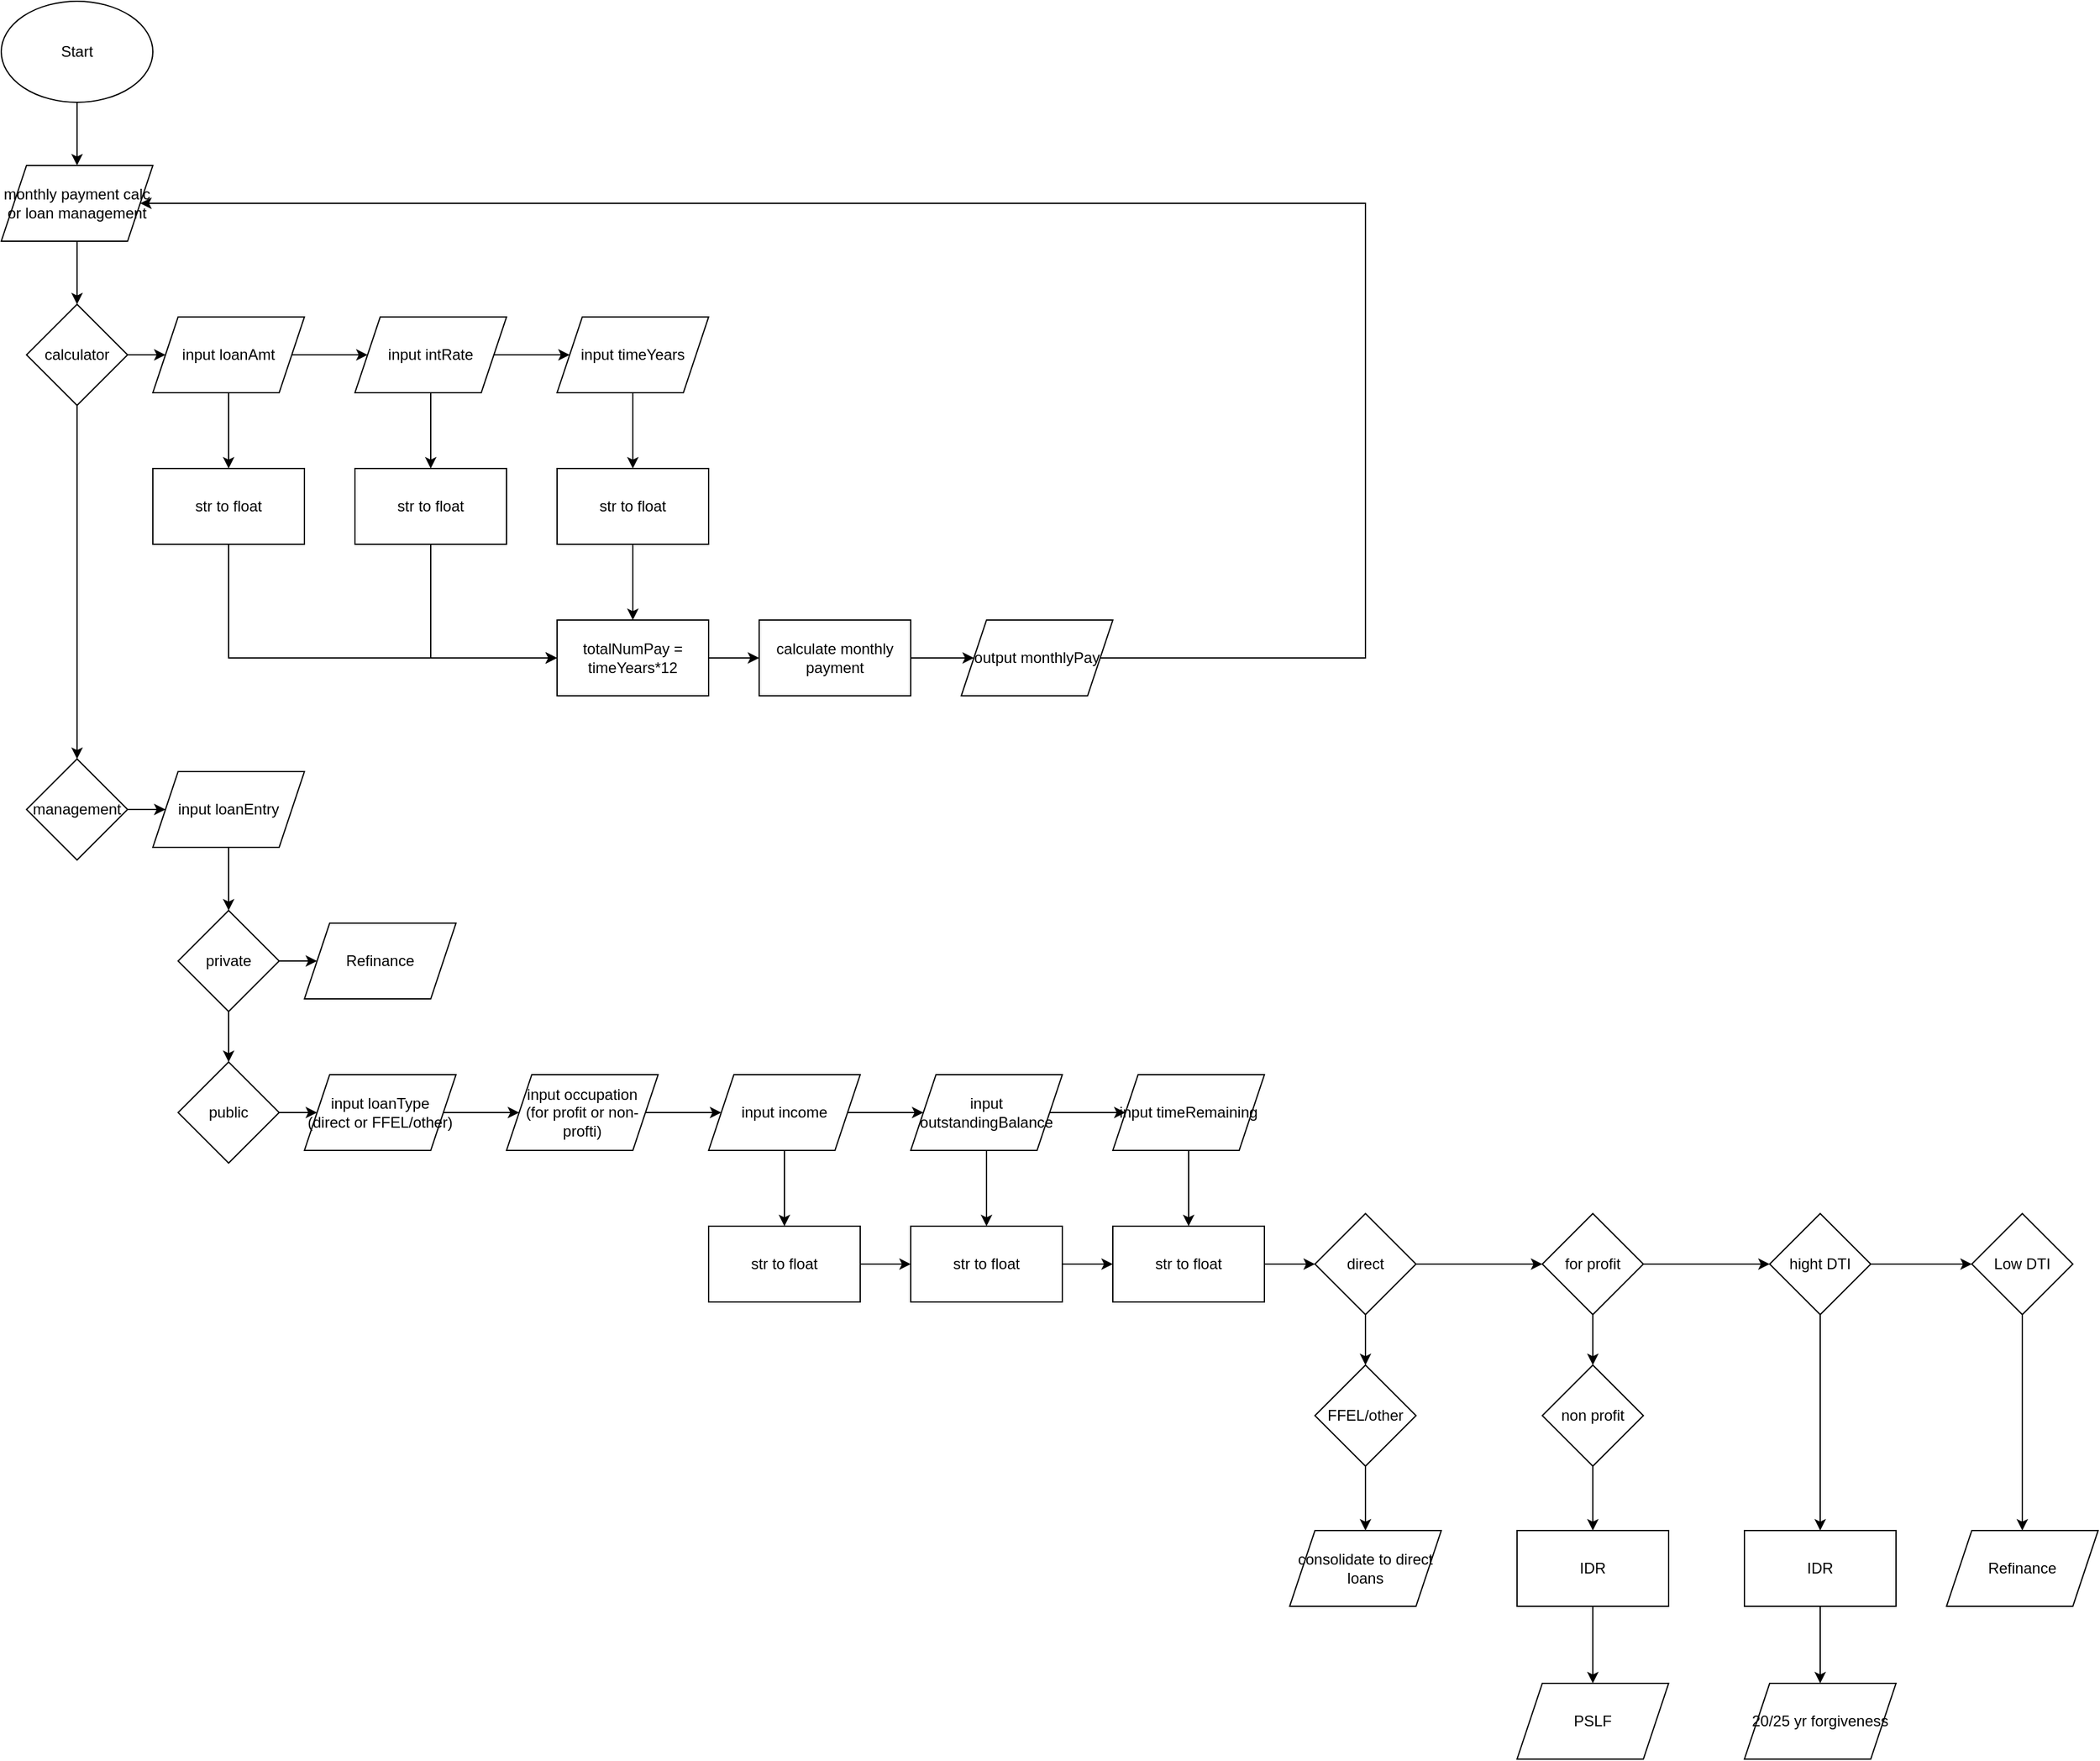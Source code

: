 <mxfile version="24.7.1" type="github">
  <diagram id="6a731a19-8d31-9384-78a2-239565b7b9f0" name="Page-1">
    <mxGraphModel dx="2120" dy="1367" grid="1" gridSize="10" guides="1" tooltips="1" connect="1" arrows="1" fold="1" page="1" pageScale="1" pageWidth="1169" pageHeight="827" background="none" math="0" shadow="0">
      <root>
        <mxCell id="0" />
        <mxCell id="1" parent="0" />
        <mxCell id="CV6ZqZZLplrBWhdCv_qK-84" value="" style="edgeStyle=orthogonalEdgeStyle;rounded=0;orthogonalLoop=1;jettySize=auto;html=1;" edge="1" parent="1" source="CV6ZqZZLplrBWhdCv_qK-56" target="CV6ZqZZLplrBWhdCv_qK-71">
          <mxGeometry relative="1" as="geometry" />
        </mxCell>
        <mxCell id="CV6ZqZZLplrBWhdCv_qK-56" value="Start" style="ellipse;whiteSpace=wrap;html=1;" vertex="1" parent="1">
          <mxGeometry width="120" height="80" as="geometry" />
        </mxCell>
        <mxCell id="CV6ZqZZLplrBWhdCv_qK-60" value="" style="edgeStyle=orthogonalEdgeStyle;rounded=0;orthogonalLoop=1;jettySize=auto;html=1;" edge="1" parent="1" source="CV6ZqZZLplrBWhdCv_qK-58" target="CV6ZqZZLplrBWhdCv_qK-59">
          <mxGeometry relative="1" as="geometry" />
        </mxCell>
        <mxCell id="CV6ZqZZLplrBWhdCv_qK-58" value="input loanEntry" style="shape=parallelogram;perimeter=parallelogramPerimeter;whiteSpace=wrap;html=1;fixedSize=1;" vertex="1" parent="1">
          <mxGeometry x="120" y="610" width="120" height="60" as="geometry" />
        </mxCell>
        <mxCell id="CV6ZqZZLplrBWhdCv_qK-62" value="" style="edgeStyle=orthogonalEdgeStyle;rounded=0;orthogonalLoop=1;jettySize=auto;html=1;" edge="1" parent="1" source="CV6ZqZZLplrBWhdCv_qK-59" target="CV6ZqZZLplrBWhdCv_qK-61">
          <mxGeometry relative="1" as="geometry" />
        </mxCell>
        <mxCell id="CV6ZqZZLplrBWhdCv_qK-66" value="" style="edgeStyle=orthogonalEdgeStyle;rounded=0;orthogonalLoop=1;jettySize=auto;html=1;" edge="1" parent="1" source="CV6ZqZZLplrBWhdCv_qK-59" target="CV6ZqZZLplrBWhdCv_qK-65">
          <mxGeometry relative="1" as="geometry" />
        </mxCell>
        <mxCell id="CV6ZqZZLplrBWhdCv_qK-59" value="private" style="rhombus;whiteSpace=wrap;html=1;" vertex="1" parent="1">
          <mxGeometry x="140" y="720" width="80" height="80" as="geometry" />
        </mxCell>
        <mxCell id="CV6ZqZZLplrBWhdCv_qK-104" value="" style="edgeStyle=orthogonalEdgeStyle;rounded=0;orthogonalLoop=1;jettySize=auto;html=1;" edge="1" parent="1" source="CV6ZqZZLplrBWhdCv_qK-61" target="CV6ZqZZLplrBWhdCv_qK-103">
          <mxGeometry relative="1" as="geometry" />
        </mxCell>
        <mxCell id="CV6ZqZZLplrBWhdCv_qK-61" value="public" style="rhombus;whiteSpace=wrap;html=1;" vertex="1" parent="1">
          <mxGeometry x="140" y="840" width="80" height="80" as="geometry" />
        </mxCell>
        <mxCell id="CV6ZqZZLplrBWhdCv_qK-65" value="Refinance" style="shape=parallelogram;perimeter=parallelogramPerimeter;whiteSpace=wrap;html=1;fixedSize=1;" vertex="1" parent="1">
          <mxGeometry x="240" y="730" width="120" height="60" as="geometry" />
        </mxCell>
        <mxCell id="CV6ZqZZLplrBWhdCv_qK-67" style="edgeStyle=orthogonalEdgeStyle;rounded=0;orthogonalLoop=1;jettySize=auto;html=1;exitX=0.5;exitY=1;exitDx=0;exitDy=0;" edge="1" parent="1" source="CV6ZqZZLplrBWhdCv_qK-58" target="CV6ZqZZLplrBWhdCv_qK-58">
          <mxGeometry relative="1" as="geometry" />
        </mxCell>
        <mxCell id="CV6ZqZZLplrBWhdCv_qK-75" value="" style="edgeStyle=orthogonalEdgeStyle;rounded=0;orthogonalLoop=1;jettySize=auto;html=1;" edge="1" parent="1" source="CV6ZqZZLplrBWhdCv_qK-71" target="CV6ZqZZLplrBWhdCv_qK-74">
          <mxGeometry relative="1" as="geometry" />
        </mxCell>
        <mxCell id="CV6ZqZZLplrBWhdCv_qK-71" value="monthly payment calc or loan management" style="shape=parallelogram;perimeter=parallelogramPerimeter;whiteSpace=wrap;html=1;fixedSize=1;" vertex="1" parent="1">
          <mxGeometry y="130" width="120" height="60" as="geometry" />
        </mxCell>
        <mxCell id="CV6ZqZZLplrBWhdCv_qK-77" value="" style="edgeStyle=orthogonalEdgeStyle;rounded=0;orthogonalLoop=1;jettySize=auto;html=1;" edge="1" parent="1" source="CV6ZqZZLplrBWhdCv_qK-74" target="CV6ZqZZLplrBWhdCv_qK-76">
          <mxGeometry relative="1" as="geometry" />
        </mxCell>
        <mxCell id="CV6ZqZZLplrBWhdCv_qK-79" value="" style="edgeStyle=orthogonalEdgeStyle;rounded=0;orthogonalLoop=1;jettySize=auto;html=1;" edge="1" parent="1" source="CV6ZqZZLplrBWhdCv_qK-74" target="CV6ZqZZLplrBWhdCv_qK-78">
          <mxGeometry relative="1" as="geometry" />
        </mxCell>
        <mxCell id="CV6ZqZZLplrBWhdCv_qK-74" value="calculator" style="rhombus;whiteSpace=wrap;html=1;" vertex="1" parent="1">
          <mxGeometry x="20" y="240" width="80" height="80" as="geometry" />
        </mxCell>
        <mxCell id="CV6ZqZZLplrBWhdCv_qK-100" value="" style="edgeStyle=orthogonalEdgeStyle;rounded=0;orthogonalLoop=1;jettySize=auto;html=1;" edge="1" parent="1" source="CV6ZqZZLplrBWhdCv_qK-76" target="CV6ZqZZLplrBWhdCv_qK-58">
          <mxGeometry relative="1" as="geometry" />
        </mxCell>
        <mxCell id="CV6ZqZZLplrBWhdCv_qK-76" value="management" style="rhombus;whiteSpace=wrap;html=1;" vertex="1" parent="1">
          <mxGeometry x="20" y="600" width="80" height="80" as="geometry" />
        </mxCell>
        <mxCell id="CV6ZqZZLplrBWhdCv_qK-81" value="" style="edgeStyle=orthogonalEdgeStyle;rounded=0;orthogonalLoop=1;jettySize=auto;html=1;" edge="1" parent="1" source="CV6ZqZZLplrBWhdCv_qK-78" target="CV6ZqZZLplrBWhdCv_qK-80">
          <mxGeometry relative="1" as="geometry" />
        </mxCell>
        <mxCell id="CV6ZqZZLplrBWhdCv_qK-86" value="" style="edgeStyle=orthogonalEdgeStyle;rounded=0;orthogonalLoop=1;jettySize=auto;html=1;" edge="1" parent="1" source="CV6ZqZZLplrBWhdCv_qK-78" target="CV6ZqZZLplrBWhdCv_qK-85">
          <mxGeometry relative="1" as="geometry" />
        </mxCell>
        <mxCell id="CV6ZqZZLplrBWhdCv_qK-78" value="input loanAmt" style="shape=parallelogram;perimeter=parallelogramPerimeter;whiteSpace=wrap;html=1;fixedSize=1;" vertex="1" parent="1">
          <mxGeometry x="120" y="250" width="120" height="60" as="geometry" />
        </mxCell>
        <mxCell id="CV6ZqZZLplrBWhdCv_qK-83" value="" style="edgeStyle=orthogonalEdgeStyle;rounded=0;orthogonalLoop=1;jettySize=auto;html=1;" edge="1" parent="1" source="CV6ZqZZLplrBWhdCv_qK-80" target="CV6ZqZZLplrBWhdCv_qK-82">
          <mxGeometry relative="1" as="geometry" />
        </mxCell>
        <mxCell id="CV6ZqZZLplrBWhdCv_qK-88" value="" style="edgeStyle=orthogonalEdgeStyle;rounded=0;orthogonalLoop=1;jettySize=auto;html=1;" edge="1" parent="1" source="CV6ZqZZLplrBWhdCv_qK-80" target="CV6ZqZZLplrBWhdCv_qK-87">
          <mxGeometry relative="1" as="geometry" />
        </mxCell>
        <mxCell id="CV6ZqZZLplrBWhdCv_qK-80" value="input intRate" style="shape=parallelogram;perimeter=parallelogramPerimeter;whiteSpace=wrap;html=1;fixedSize=1;" vertex="1" parent="1">
          <mxGeometry x="280" y="250" width="120" height="60" as="geometry" />
        </mxCell>
        <mxCell id="CV6ZqZZLplrBWhdCv_qK-90" value="" style="edgeStyle=orthogonalEdgeStyle;rounded=0;orthogonalLoop=1;jettySize=auto;html=1;" edge="1" parent="1" source="CV6ZqZZLplrBWhdCv_qK-82" target="CV6ZqZZLplrBWhdCv_qK-89">
          <mxGeometry relative="1" as="geometry" />
        </mxCell>
        <mxCell id="CV6ZqZZLplrBWhdCv_qK-82" value="input timeYears" style="shape=parallelogram;perimeter=parallelogramPerimeter;whiteSpace=wrap;html=1;fixedSize=1;" vertex="1" parent="1">
          <mxGeometry x="440" y="250" width="120" height="60" as="geometry" />
        </mxCell>
        <mxCell id="CV6ZqZZLplrBWhdCv_qK-95" style="edgeStyle=orthogonalEdgeStyle;rounded=0;orthogonalLoop=1;jettySize=auto;html=1;entryX=0;entryY=0.5;entryDx=0;entryDy=0;" edge="1" parent="1" source="CV6ZqZZLplrBWhdCv_qK-85" target="CV6ZqZZLplrBWhdCv_qK-91">
          <mxGeometry relative="1" as="geometry">
            <Array as="points">
              <mxPoint x="180" y="520" />
            </Array>
          </mxGeometry>
        </mxCell>
        <mxCell id="CV6ZqZZLplrBWhdCv_qK-85" value="str to float" style="whiteSpace=wrap;html=1;" vertex="1" parent="1">
          <mxGeometry x="120" y="370" width="120" height="60" as="geometry" />
        </mxCell>
        <mxCell id="CV6ZqZZLplrBWhdCv_qK-96" style="edgeStyle=orthogonalEdgeStyle;rounded=0;orthogonalLoop=1;jettySize=auto;html=1;entryX=0;entryY=0.5;entryDx=0;entryDy=0;" edge="1" parent="1" source="CV6ZqZZLplrBWhdCv_qK-87" target="CV6ZqZZLplrBWhdCv_qK-91">
          <mxGeometry relative="1" as="geometry">
            <Array as="points">
              <mxPoint x="340" y="520" />
            </Array>
          </mxGeometry>
        </mxCell>
        <mxCell id="CV6ZqZZLplrBWhdCv_qK-87" value="str to float" style="whiteSpace=wrap;html=1;" vertex="1" parent="1">
          <mxGeometry x="280" y="370" width="120" height="60" as="geometry" />
        </mxCell>
        <mxCell id="CV6ZqZZLplrBWhdCv_qK-92" value="" style="edgeStyle=orthogonalEdgeStyle;rounded=0;orthogonalLoop=1;jettySize=auto;html=1;" edge="1" parent="1" source="CV6ZqZZLplrBWhdCv_qK-89" target="CV6ZqZZLplrBWhdCv_qK-91">
          <mxGeometry relative="1" as="geometry" />
        </mxCell>
        <mxCell id="CV6ZqZZLplrBWhdCv_qK-89" value="str to float" style="whiteSpace=wrap;html=1;" vertex="1" parent="1">
          <mxGeometry x="440" y="370" width="120" height="60" as="geometry" />
        </mxCell>
        <mxCell id="CV6ZqZZLplrBWhdCv_qK-94" value="" style="edgeStyle=orthogonalEdgeStyle;rounded=0;orthogonalLoop=1;jettySize=auto;html=1;" edge="1" parent="1" source="CV6ZqZZLplrBWhdCv_qK-91" target="CV6ZqZZLplrBWhdCv_qK-93">
          <mxGeometry relative="1" as="geometry" />
        </mxCell>
        <mxCell id="CV6ZqZZLplrBWhdCv_qK-91" value="totalNumPay = timeYears*12" style="whiteSpace=wrap;html=1;" vertex="1" parent="1">
          <mxGeometry x="440" y="490" width="120" height="60" as="geometry" />
        </mxCell>
        <mxCell id="CV6ZqZZLplrBWhdCv_qK-99" value="" style="edgeStyle=orthogonalEdgeStyle;rounded=0;orthogonalLoop=1;jettySize=auto;html=1;" edge="1" parent="1" source="CV6ZqZZLplrBWhdCv_qK-93" target="CV6ZqZZLplrBWhdCv_qK-98">
          <mxGeometry relative="1" as="geometry" />
        </mxCell>
        <mxCell id="CV6ZqZZLplrBWhdCv_qK-93" value="calculate monthly payment" style="whiteSpace=wrap;html=1;" vertex="1" parent="1">
          <mxGeometry x="600" y="490" width="120" height="60" as="geometry" />
        </mxCell>
        <mxCell id="CV6ZqZZLplrBWhdCv_qK-102" style="edgeStyle=orthogonalEdgeStyle;rounded=0;orthogonalLoop=1;jettySize=auto;html=1;exitX=1;exitY=0.5;exitDx=0;exitDy=0;entryX=1;entryY=0.5;entryDx=0;entryDy=0;" edge="1" parent="1" source="CV6ZqZZLplrBWhdCv_qK-98" target="CV6ZqZZLplrBWhdCv_qK-71">
          <mxGeometry relative="1" as="geometry">
            <Array as="points">
              <mxPoint x="1080" y="520" />
              <mxPoint x="1080" y="160" />
            </Array>
          </mxGeometry>
        </mxCell>
        <mxCell id="CV6ZqZZLplrBWhdCv_qK-98" value="output monthlyPay" style="shape=parallelogram;perimeter=parallelogramPerimeter;whiteSpace=wrap;html=1;fixedSize=1;" vertex="1" parent="1">
          <mxGeometry x="760" y="490" width="120" height="60" as="geometry" />
        </mxCell>
        <mxCell id="CV6ZqZZLplrBWhdCv_qK-138" value="" style="edgeStyle=orthogonalEdgeStyle;rounded=0;orthogonalLoop=1;jettySize=auto;html=1;" edge="1" parent="1" source="CV6ZqZZLplrBWhdCv_qK-103" target="CV6ZqZZLplrBWhdCv_qK-105">
          <mxGeometry relative="1" as="geometry" />
        </mxCell>
        <mxCell id="CV6ZqZZLplrBWhdCv_qK-103" value="input loanType&lt;div&gt;(direct or FFEL/other)&lt;/div&gt;" style="shape=parallelogram;perimeter=parallelogramPerimeter;whiteSpace=wrap;html=1;fixedSize=1;" vertex="1" parent="1">
          <mxGeometry x="240" y="850" width="120" height="60" as="geometry" />
        </mxCell>
        <mxCell id="CV6ZqZZLplrBWhdCv_qK-139" value="" style="edgeStyle=orthogonalEdgeStyle;rounded=0;orthogonalLoop=1;jettySize=auto;html=1;" edge="1" parent="1" source="CV6ZqZZLplrBWhdCv_qK-105" target="CV6ZqZZLplrBWhdCv_qK-107">
          <mxGeometry relative="1" as="geometry" />
        </mxCell>
        <mxCell id="CV6ZqZZLplrBWhdCv_qK-105" value="input occupation&lt;div&gt;(for profit or non-profti)&lt;/div&gt;" style="shape=parallelogram;perimeter=parallelogramPerimeter;whiteSpace=wrap;html=1;fixedSize=1;" vertex="1" parent="1">
          <mxGeometry x="400" y="850" width="120" height="60" as="geometry" />
        </mxCell>
        <mxCell id="CV6ZqZZLplrBWhdCv_qK-110" value="" style="edgeStyle=orthogonalEdgeStyle;rounded=0;orthogonalLoop=1;jettySize=auto;html=1;" edge="1" parent="1" source="CV6ZqZZLplrBWhdCv_qK-107" target="CV6ZqZZLplrBWhdCv_qK-109">
          <mxGeometry relative="1" as="geometry" />
        </mxCell>
        <mxCell id="CV6ZqZZLplrBWhdCv_qK-114" value="" style="edgeStyle=orthogonalEdgeStyle;rounded=0;orthogonalLoop=1;jettySize=auto;html=1;" edge="1" parent="1" source="CV6ZqZZLplrBWhdCv_qK-107">
          <mxGeometry relative="1" as="geometry">
            <mxPoint x="620" y="970" as="targetPoint" />
          </mxGeometry>
        </mxCell>
        <mxCell id="CV6ZqZZLplrBWhdCv_qK-107" value="input income" style="shape=parallelogram;perimeter=parallelogramPerimeter;whiteSpace=wrap;html=1;fixedSize=1;" vertex="1" parent="1">
          <mxGeometry x="560" y="850" width="120" height="60" as="geometry" />
        </mxCell>
        <mxCell id="CV6ZqZZLplrBWhdCv_qK-112" value="" style="edgeStyle=orthogonalEdgeStyle;rounded=0;orthogonalLoop=1;jettySize=auto;html=1;" edge="1" parent="1" source="CV6ZqZZLplrBWhdCv_qK-109" target="CV6ZqZZLplrBWhdCv_qK-111">
          <mxGeometry relative="1" as="geometry" />
        </mxCell>
        <mxCell id="CV6ZqZZLplrBWhdCv_qK-117" value="" style="edgeStyle=orthogonalEdgeStyle;rounded=0;orthogonalLoop=1;jettySize=auto;html=1;" edge="1" parent="1" source="CV6ZqZZLplrBWhdCv_qK-109">
          <mxGeometry relative="1" as="geometry">
            <mxPoint x="780" y="970" as="targetPoint" />
          </mxGeometry>
        </mxCell>
        <mxCell id="CV6ZqZZLplrBWhdCv_qK-109" value="input outstandingBalance" style="shape=parallelogram;perimeter=parallelogramPerimeter;whiteSpace=wrap;html=1;fixedSize=1;" vertex="1" parent="1">
          <mxGeometry x="720" y="850" width="120" height="60" as="geometry" />
        </mxCell>
        <mxCell id="CV6ZqZZLplrBWhdCv_qK-118" value="" style="edgeStyle=orthogonalEdgeStyle;rounded=0;orthogonalLoop=1;jettySize=auto;html=1;" edge="1" parent="1" source="CV6ZqZZLplrBWhdCv_qK-111">
          <mxGeometry relative="1" as="geometry">
            <mxPoint x="940" y="970" as="targetPoint" />
          </mxGeometry>
        </mxCell>
        <mxCell id="CV6ZqZZLplrBWhdCv_qK-111" value="input timeRemaining" style="shape=parallelogram;perimeter=parallelogramPerimeter;whiteSpace=wrap;html=1;fixedSize=1;" vertex="1" parent="1">
          <mxGeometry x="880" y="850" width="120" height="60" as="geometry" />
        </mxCell>
        <mxCell id="CV6ZqZZLplrBWhdCv_qK-122" value="" style="edgeStyle=orthogonalEdgeStyle;rounded=0;orthogonalLoop=1;jettySize=auto;html=1;" edge="1" parent="1" source="CV6ZqZZLplrBWhdCv_qK-119" target="CV6ZqZZLplrBWhdCv_qK-121">
          <mxGeometry relative="1" as="geometry" />
        </mxCell>
        <mxCell id="CV6ZqZZLplrBWhdCv_qK-142" value="" style="edgeStyle=orthogonalEdgeStyle;rounded=0;orthogonalLoop=1;jettySize=auto;html=1;" edge="1" parent="1" source="CV6ZqZZLplrBWhdCv_qK-119" target="CV6ZqZZLplrBWhdCv_qK-134">
          <mxGeometry relative="1" as="geometry" />
        </mxCell>
        <mxCell id="CV6ZqZZLplrBWhdCv_qK-119" value="direct" style="rhombus;whiteSpace=wrap;html=1;" vertex="1" parent="1">
          <mxGeometry x="1040" y="960" width="80" height="80" as="geometry" />
        </mxCell>
        <mxCell id="CV6ZqZZLplrBWhdCv_qK-128" value="" style="edgeStyle=orthogonalEdgeStyle;rounded=0;orthogonalLoop=1;jettySize=auto;html=1;" edge="1" parent="1" source="CV6ZqZZLplrBWhdCv_qK-121" target="CV6ZqZZLplrBWhdCv_qK-127">
          <mxGeometry relative="1" as="geometry" />
        </mxCell>
        <mxCell id="CV6ZqZZLplrBWhdCv_qK-121" value="FFEL/other" style="rhombus;whiteSpace=wrap;html=1;" vertex="1" parent="1">
          <mxGeometry x="1040" y="1080" width="80" height="80" as="geometry" />
        </mxCell>
        <mxCell id="CV6ZqZZLplrBWhdCv_qK-127" value="consolidate to direct loans" style="shape=parallelogram;perimeter=parallelogramPerimeter;whiteSpace=wrap;html=1;fixedSize=1;" vertex="1" parent="1">
          <mxGeometry x="1020" y="1211" width="120" height="60" as="geometry" />
        </mxCell>
        <mxCell id="CV6ZqZZLplrBWhdCv_qK-140" value="" style="edgeStyle=orthogonalEdgeStyle;rounded=0;orthogonalLoop=1;jettySize=auto;html=1;" edge="1" parent="1" source="CV6ZqZZLplrBWhdCv_qK-131" target="CV6ZqZZLplrBWhdCv_qK-132">
          <mxGeometry relative="1" as="geometry" />
        </mxCell>
        <mxCell id="CV6ZqZZLplrBWhdCv_qK-131" value="str to float" style="whiteSpace=wrap;html=1;" vertex="1" parent="1">
          <mxGeometry x="560" y="970" width="120" height="60" as="geometry" />
        </mxCell>
        <mxCell id="CV6ZqZZLplrBWhdCv_qK-141" value="" style="edgeStyle=orthogonalEdgeStyle;rounded=0;orthogonalLoop=1;jettySize=auto;html=1;" edge="1" parent="1" source="CV6ZqZZLplrBWhdCv_qK-132" target="CV6ZqZZLplrBWhdCv_qK-133">
          <mxGeometry relative="1" as="geometry" />
        </mxCell>
        <mxCell id="CV6ZqZZLplrBWhdCv_qK-132" value="str to float" style="whiteSpace=wrap;html=1;" vertex="1" parent="1">
          <mxGeometry x="720" y="970" width="120" height="60" as="geometry" />
        </mxCell>
        <mxCell id="CV6ZqZZLplrBWhdCv_qK-143" value="" style="edgeStyle=orthogonalEdgeStyle;rounded=0;orthogonalLoop=1;jettySize=auto;html=1;" edge="1" parent="1" source="CV6ZqZZLplrBWhdCv_qK-133" target="CV6ZqZZLplrBWhdCv_qK-119">
          <mxGeometry relative="1" as="geometry" />
        </mxCell>
        <mxCell id="CV6ZqZZLplrBWhdCv_qK-133" value="str to float" style="whiteSpace=wrap;html=1;" vertex="1" parent="1">
          <mxGeometry x="880" y="970" width="120" height="60" as="geometry" />
        </mxCell>
        <mxCell id="CV6ZqZZLplrBWhdCv_qK-137" value="" style="edgeStyle=orthogonalEdgeStyle;rounded=0;orthogonalLoop=1;jettySize=auto;html=1;" edge="1" parent="1" source="CV6ZqZZLplrBWhdCv_qK-134" target="CV6ZqZZLplrBWhdCv_qK-136">
          <mxGeometry relative="1" as="geometry" />
        </mxCell>
        <mxCell id="CV6ZqZZLplrBWhdCv_qK-151" value="" style="edgeStyle=orthogonalEdgeStyle;rounded=0;orthogonalLoop=1;jettySize=auto;html=1;" edge="1" parent="1" source="CV6ZqZZLplrBWhdCv_qK-134" target="CV6ZqZZLplrBWhdCv_qK-150">
          <mxGeometry relative="1" as="geometry" />
        </mxCell>
        <mxCell id="CV6ZqZZLplrBWhdCv_qK-134" value="for profit" style="rhombus;whiteSpace=wrap;html=1;" vertex="1" parent="1">
          <mxGeometry x="1220" y="960" width="80" height="80" as="geometry" />
        </mxCell>
        <mxCell id="CV6ZqZZLplrBWhdCv_qK-147" value="" style="edgeStyle=orthogonalEdgeStyle;rounded=0;orthogonalLoop=1;jettySize=auto;html=1;" edge="1" parent="1" source="CV6ZqZZLplrBWhdCv_qK-136" target="CV6ZqZZLplrBWhdCv_qK-146">
          <mxGeometry relative="1" as="geometry" />
        </mxCell>
        <mxCell id="CV6ZqZZLplrBWhdCv_qK-136" value="non profit" style="rhombus;whiteSpace=wrap;html=1;" vertex="1" parent="1">
          <mxGeometry x="1220" y="1080" width="80" height="80" as="geometry" />
        </mxCell>
        <mxCell id="CV6ZqZZLplrBWhdCv_qK-149" value="" style="edgeStyle=orthogonalEdgeStyle;rounded=0;orthogonalLoop=1;jettySize=auto;html=1;" edge="1" parent="1" source="CV6ZqZZLplrBWhdCv_qK-146" target="CV6ZqZZLplrBWhdCv_qK-148">
          <mxGeometry relative="1" as="geometry" />
        </mxCell>
        <mxCell id="CV6ZqZZLplrBWhdCv_qK-146" value="IDR" style="whiteSpace=wrap;html=1;" vertex="1" parent="1">
          <mxGeometry x="1200" y="1211" width="120" height="60" as="geometry" />
        </mxCell>
        <mxCell id="CV6ZqZZLplrBWhdCv_qK-148" value="PSLF" style="shape=parallelogram;perimeter=parallelogramPerimeter;whiteSpace=wrap;html=1;fixedSize=1;" vertex="1" parent="1">
          <mxGeometry x="1200" y="1332" width="120" height="60" as="geometry" />
        </mxCell>
        <mxCell id="CV6ZqZZLplrBWhdCv_qK-153" value="" style="edgeStyle=orthogonalEdgeStyle;rounded=0;orthogonalLoop=1;jettySize=auto;html=1;" edge="1" parent="1" source="CV6ZqZZLplrBWhdCv_qK-150" target="CV6ZqZZLplrBWhdCv_qK-152">
          <mxGeometry relative="1" as="geometry" />
        </mxCell>
        <mxCell id="CV6ZqZZLplrBWhdCv_qK-157" value="" style="edgeStyle=orthogonalEdgeStyle;rounded=0;orthogonalLoop=1;jettySize=auto;html=1;" edge="1" parent="1" source="CV6ZqZZLplrBWhdCv_qK-150" target="CV6ZqZZLplrBWhdCv_qK-156">
          <mxGeometry relative="1" as="geometry" />
        </mxCell>
        <mxCell id="CV6ZqZZLplrBWhdCv_qK-150" value="hight DTI" style="rhombus;whiteSpace=wrap;html=1;" vertex="1" parent="1">
          <mxGeometry x="1400" y="960" width="80" height="80" as="geometry" />
        </mxCell>
        <mxCell id="CV6ZqZZLplrBWhdCv_qK-160" value="" style="edgeStyle=orthogonalEdgeStyle;rounded=0;orthogonalLoop=1;jettySize=auto;html=1;" edge="1" parent="1" source="CV6ZqZZLplrBWhdCv_qK-152">
          <mxGeometry relative="1" as="geometry">
            <mxPoint x="1600" y="1211" as="targetPoint" />
          </mxGeometry>
        </mxCell>
        <mxCell id="CV6ZqZZLplrBWhdCv_qK-152" value="Low DTI" style="rhombus;whiteSpace=wrap;html=1;" vertex="1" parent="1">
          <mxGeometry x="1560" y="960" width="80" height="80" as="geometry" />
        </mxCell>
        <mxCell id="CV6ZqZZLplrBWhdCv_qK-154" value="20/25 yr forgiveness" style="shape=parallelogram;perimeter=parallelogramPerimeter;whiteSpace=wrap;html=1;fixedSize=1;" vertex="1" parent="1">
          <mxGeometry x="1380" y="1332" width="120" height="60" as="geometry" />
        </mxCell>
        <mxCell id="CV6ZqZZLplrBWhdCv_qK-158" value="" style="edgeStyle=orthogonalEdgeStyle;rounded=0;orthogonalLoop=1;jettySize=auto;html=1;" edge="1" parent="1" source="CV6ZqZZLplrBWhdCv_qK-156" target="CV6ZqZZLplrBWhdCv_qK-154">
          <mxGeometry relative="1" as="geometry" />
        </mxCell>
        <mxCell id="CV6ZqZZLplrBWhdCv_qK-156" value="IDR" style="whiteSpace=wrap;html=1;" vertex="1" parent="1">
          <mxGeometry x="1380" y="1211" width="120" height="60" as="geometry" />
        </mxCell>
        <mxCell id="CV6ZqZZLplrBWhdCv_qK-162" value="Refinance" style="shape=parallelogram;perimeter=parallelogramPerimeter;whiteSpace=wrap;html=1;fixedSize=1;" vertex="1" parent="1">
          <mxGeometry x="1540" y="1211" width="120" height="60" as="geometry" />
        </mxCell>
      </root>
    </mxGraphModel>
  </diagram>
</mxfile>
